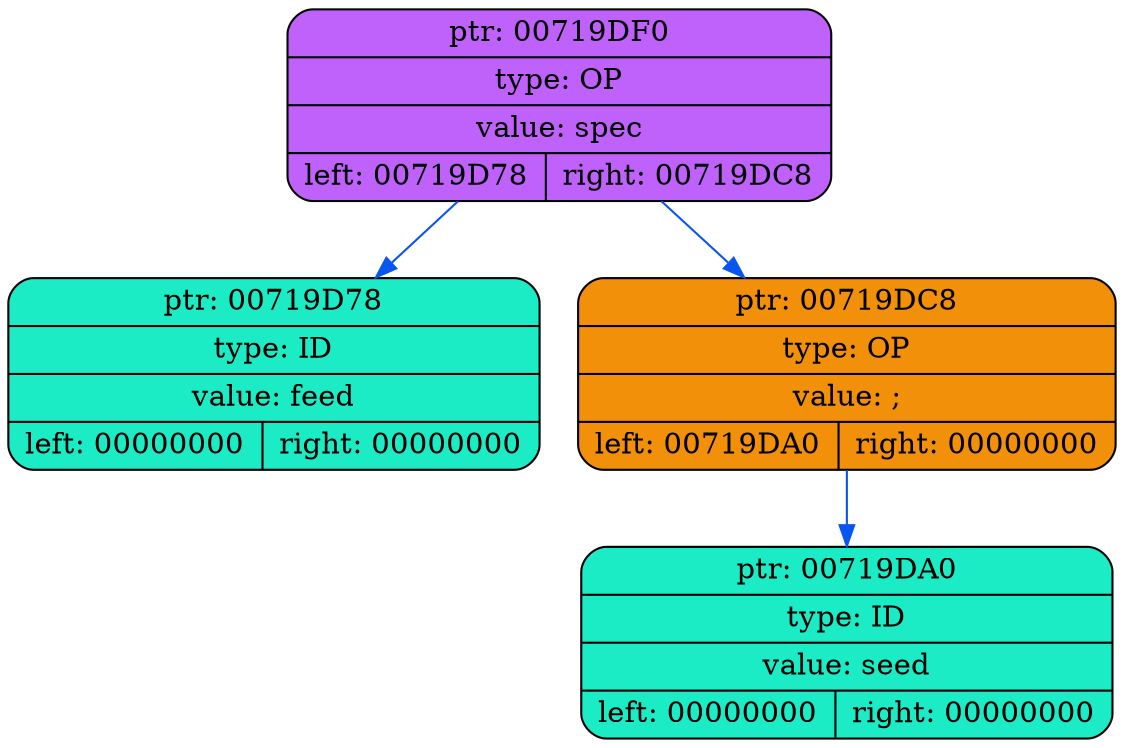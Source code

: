 digraph
{
    rankdir=TP

        node00719DF0[shape=record,style="rounded,filled",fillcolor="#BF62FC",label="{ ptr: 00719DF0 | type: OP | value: spec| { left: 00719D78 | right: 00719DC8 }}"];
    node00719DF0 -> node00719D78[color="#0855F0"]
    node00719D78[shape=record,style="rounded,filled",fillcolor="#1BECC5",label="{ ptr: 00719D78 | type: ID | value: feed| { left: 00000000 | right: 00000000 }}"];
    node00719DF0 -> node00719DC8[color="#0855F0"]
    node00719DC8[shape=record,style="rounded,filled",fillcolor="#F2900A",label="{ ptr: 00719DC8 | type: OP | value: ;| { left: 00719DA0 | right: 00000000 }}"];
    node00719DC8 -> node00719DA0[color="#0855F0"]
    node00719DA0[shape=record,style="rounded,filled",fillcolor="#1BECC5",label="{ ptr: 00719DA0 | type: ID | value: seed| { left: 00000000 | right: 00000000 }}"];
}